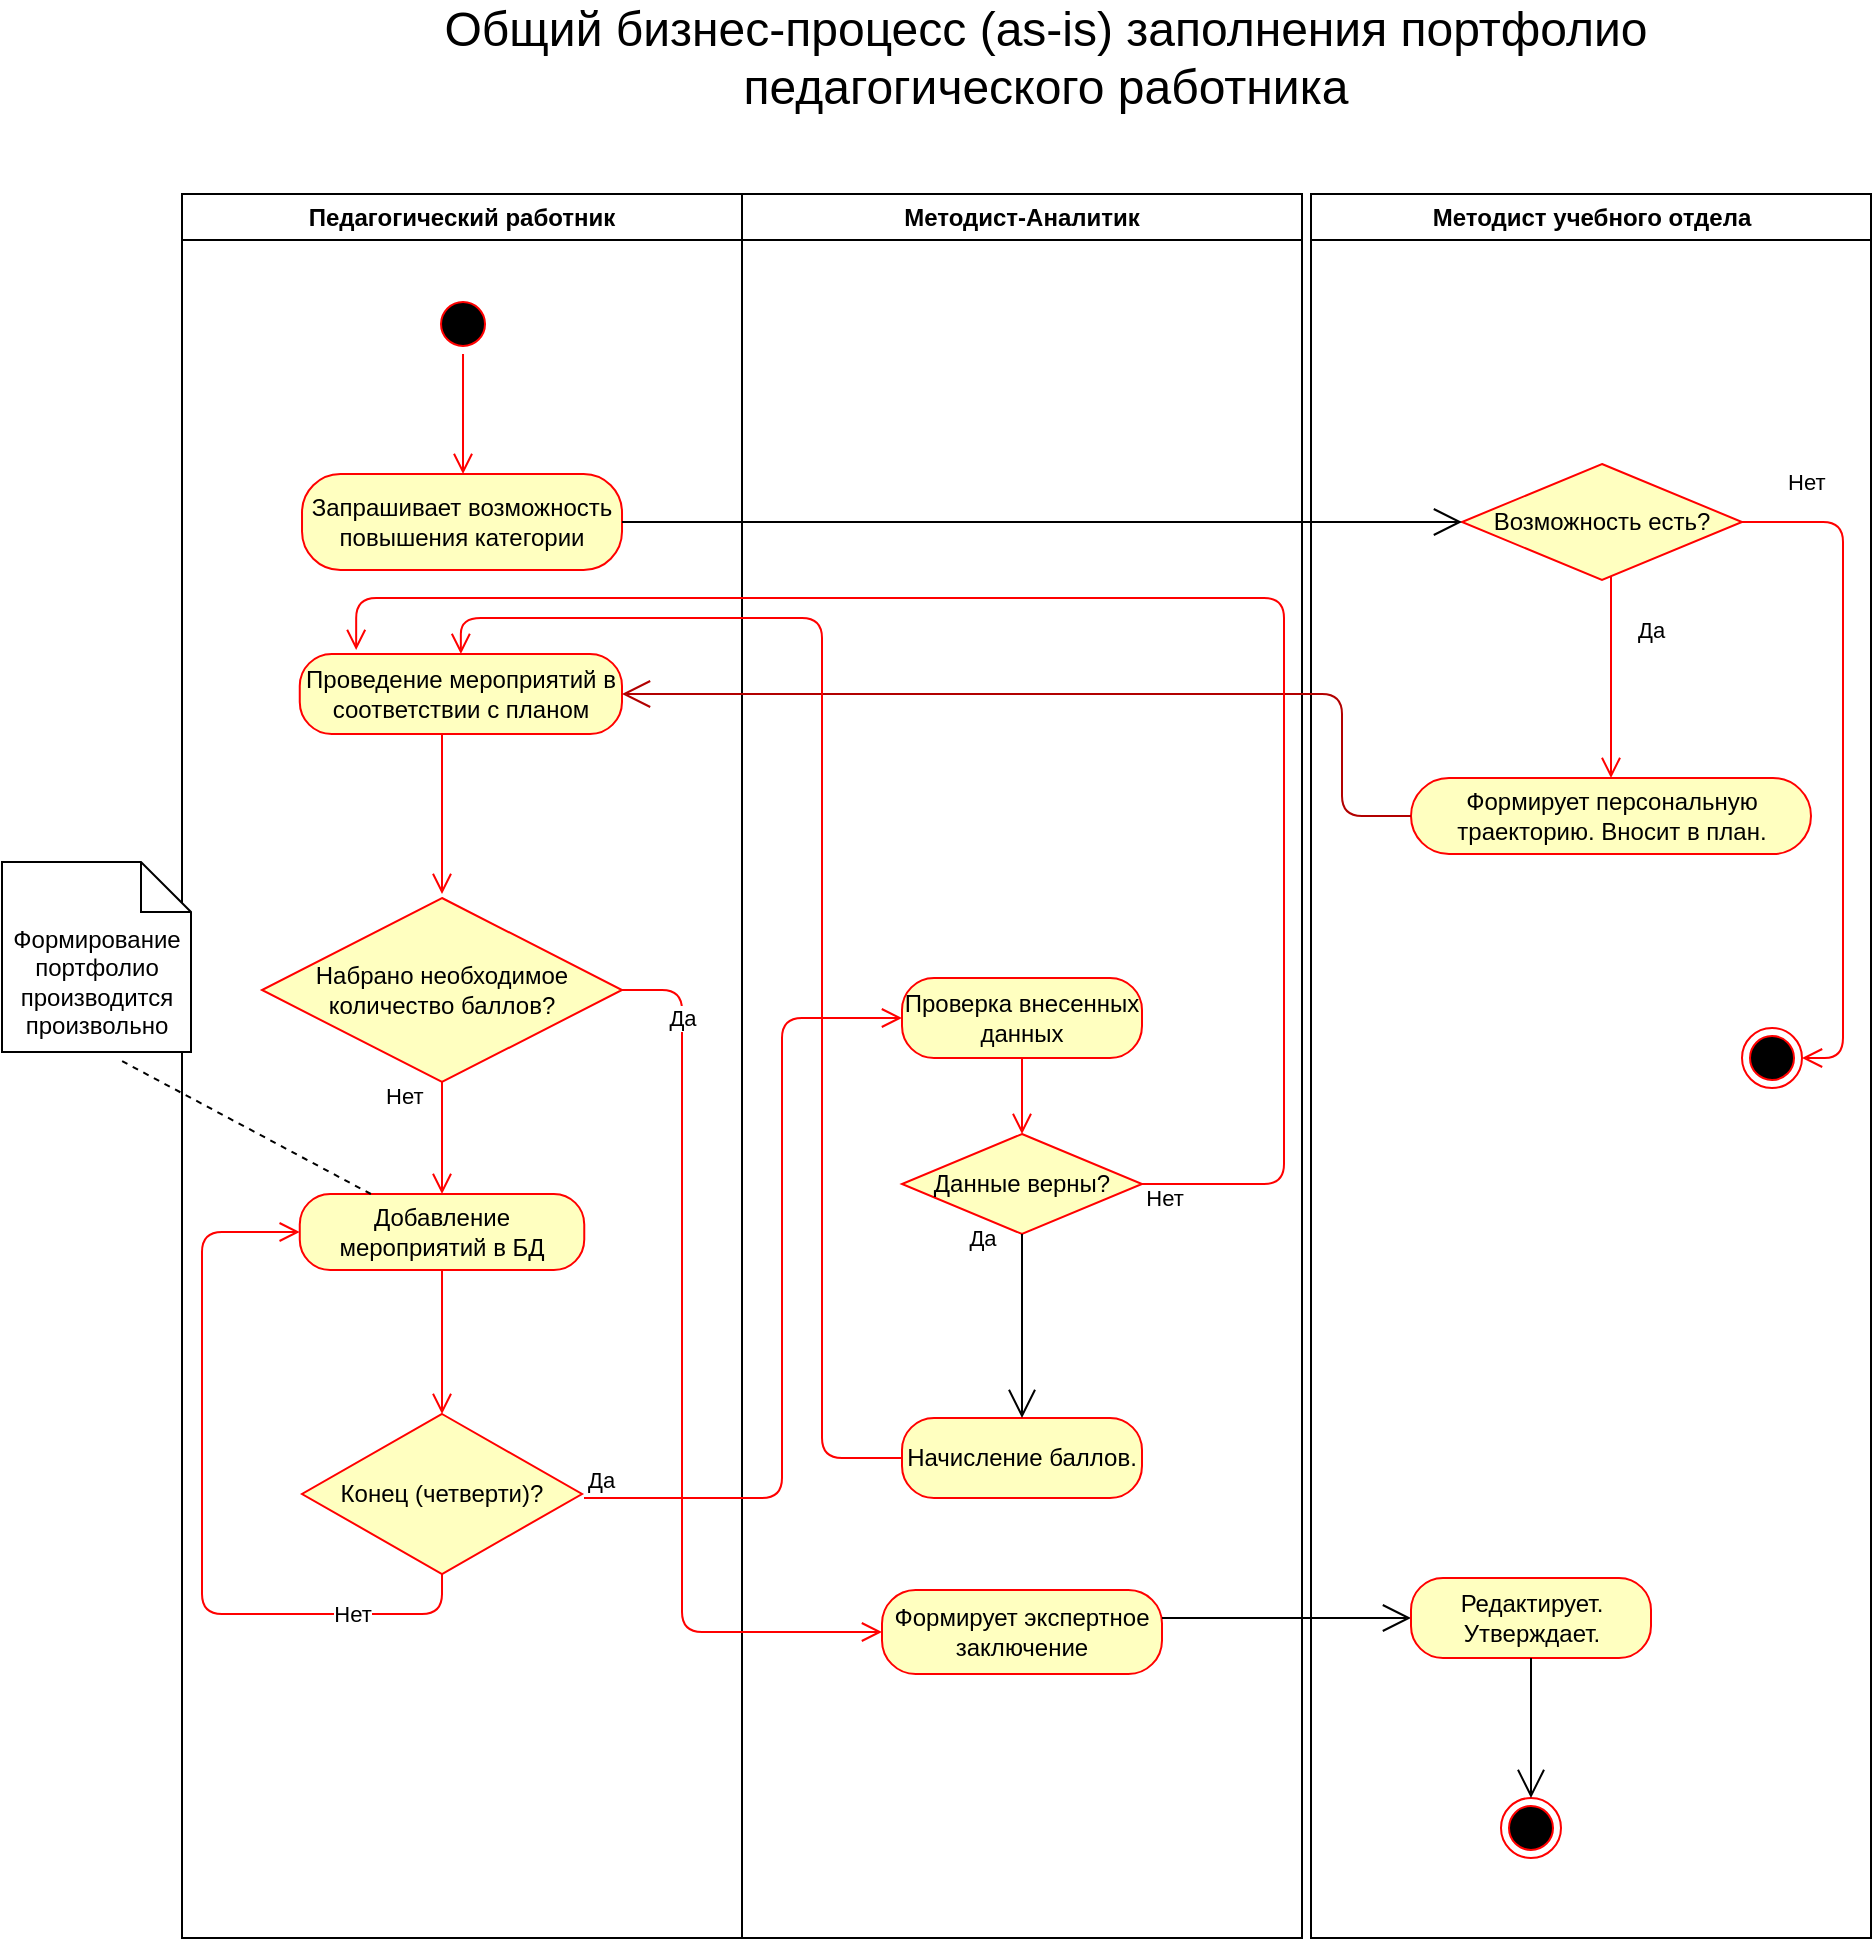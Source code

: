 <mxfile version="14.6.6" type="github">
  <diagram name="Page-1" id="e7e014a7-5840-1c2e-5031-d8a46d1fe8dd">
    <mxGraphModel dx="1422" dy="705" grid="1" gridSize="10" guides="1" tooltips="1" connect="1" arrows="1" fold="1" page="1" pageScale="1" pageWidth="1169" pageHeight="826" background="#ffffff" math="0" shadow="0">
      <root>
        <mxCell id="0" />
        <mxCell id="1" parent="0" />
        <mxCell id="2" value="Педагогический работник" style="swimlane;whiteSpace=wrap" parent="1" vertex="1">
          <mxGeometry x="160" y="128" width="280" height="872" as="geometry" />
        </mxCell>
        <mxCell id="MTfeiU3DSVLbZnVPrrDz-46" value="" style="ellipse;html=1;shape=startState;fillColor=#000000;strokeColor=#ff0000;" parent="2" vertex="1">
          <mxGeometry x="125.51" y="50" width="30" height="30" as="geometry" />
        </mxCell>
        <mxCell id="MTfeiU3DSVLbZnVPrrDz-47" value="" style="edgeStyle=orthogonalEdgeStyle;html=1;verticalAlign=bottom;endArrow=open;endSize=8;strokeColor=#ff0000;" parent="2" source="MTfeiU3DSVLbZnVPrrDz-46" edge="1">
          <mxGeometry relative="1" as="geometry">
            <mxPoint x="140.51" y="140" as="targetPoint" />
          </mxGeometry>
        </mxCell>
        <mxCell id="MTfeiU3DSVLbZnVPrrDz-52" value="Запрашивает возможность повышения категории" style="rounded=1;whiteSpace=wrap;html=1;arcSize=40;fontColor=#000000;fillColor=#ffffc0;strokeColor=#ff0000;" parent="2" vertex="1">
          <mxGeometry x="60.01" y="140" width="160" height="48" as="geometry" />
        </mxCell>
        <mxCell id="MTfeiU3DSVLbZnVPrrDz-104" value="&lt;div&gt;Набрано необходимое количество баллов?&lt;/div&gt;" style="rhombus;whiteSpace=wrap;html=1;fillColor=#ffffc0;strokeColor=#ff0000;" parent="2" vertex="1">
          <mxGeometry x="40" y="352" width="180" height="92" as="geometry" />
        </mxCell>
        <mxCell id="MTfeiU3DSVLbZnVPrrDz-105" value="Нет" style="edgeStyle=orthogonalEdgeStyle;html=1;align=left;verticalAlign=bottom;endArrow=open;endSize=8;strokeColor=#ff0000;entryX=0.5;entryY=0;entryDx=0;entryDy=0;exitX=0.5;exitY=1;exitDx=0;exitDy=0;" parent="2" source="MTfeiU3DSVLbZnVPrrDz-104" target="MTfeiU3DSVLbZnVPrrDz-82" edge="1">
          <mxGeometry x="-0.429" y="-30" relative="1" as="geometry">
            <mxPoint x="20" y="432" as="targetPoint" />
            <mxPoint as="offset" />
            <mxPoint x="30" y="694" as="sourcePoint" />
          </mxGeometry>
        </mxCell>
        <mxCell id="0BzAGdyhmC7lKJji1qwk-4" value="Конец (четверти)?" style="rhombus;whiteSpace=wrap;html=1;fillColor=#ffffc0;strokeColor=#ff0000;" parent="2" vertex="1">
          <mxGeometry x="60.01" y="610" width="140" height="80" as="geometry" />
        </mxCell>
        <mxCell id="MTfeiU3DSVLbZnVPrrDz-82" value="Добавление мероприятий в БД" style="rounded=1;whiteSpace=wrap;html=1;arcSize=40;fontColor=#000000;fillColor=#ffffc0;strokeColor=#ff0000;" parent="2" vertex="1">
          <mxGeometry x="58.88" y="500" width="142.25" height="38" as="geometry" />
        </mxCell>
        <mxCell id="0BzAGdyhmC7lKJji1qwk-13" value="" style="edgeStyle=orthogonalEdgeStyle;html=1;verticalAlign=bottom;endArrow=open;endSize=8;strokeColor=#ff0000;exitX=0.5;exitY=1;exitDx=0;exitDy=0;entryX=0;entryY=0.5;entryDx=0;entryDy=0;" parent="2" source="0BzAGdyhmC7lKJji1qwk-4" target="MTfeiU3DSVLbZnVPrrDz-82" edge="1">
          <mxGeometry relative="1" as="geometry">
            <mxPoint x="690" y="560" as="targetPoint" />
            <mxPoint x="620" y="560" as="sourcePoint" />
            <Array as="points">
              <mxPoint x="130" y="710" />
              <mxPoint x="10" y="710" />
              <mxPoint x="10" y="519" />
            </Array>
          </mxGeometry>
        </mxCell>
        <mxCell id="0BzAGdyhmC7lKJji1qwk-18" value="Нет" style="edgeLabel;html=1;align=center;verticalAlign=middle;resizable=0;points=[];" parent="0BzAGdyhmC7lKJji1qwk-13" vertex="1" connectable="0">
          <mxGeometry x="-0.658" relative="1" as="geometry">
            <mxPoint as="offset" />
          </mxGeometry>
        </mxCell>
        <mxCell id="0BzAGdyhmC7lKJji1qwk-16" value="Проведение мероприятий в соответствии с планом" style="rounded=1;whiteSpace=wrap;html=1;arcSize=40;fontColor=#000000;fillColor=#ffffc0;strokeColor=#ff0000;" parent="2" vertex="1">
          <mxGeometry x="58.88" y="230" width="161.12" height="40" as="geometry" />
        </mxCell>
        <mxCell id="0BzAGdyhmC7lKJji1qwk-17" value="" style="edgeStyle=orthogonalEdgeStyle;html=1;verticalAlign=bottom;endArrow=open;endSize=8;strokeColor=#ff0000;" parent="2" source="0BzAGdyhmC7lKJji1qwk-16" edge="1">
          <mxGeometry relative="1" as="geometry">
            <mxPoint x="130" y="350" as="targetPoint" />
            <Array as="points">
              <mxPoint x="130" y="310" />
              <mxPoint x="130" y="310" />
            </Array>
          </mxGeometry>
        </mxCell>
        <mxCell id="MTfeiU3DSVLbZnVPrrDz-95" value="" style="edgeStyle=orthogonalEdgeStyle;html=1;verticalAlign=bottom;endArrow=open;endSize=8;strokeColor=#ff0000;entryX=0.5;entryY=0;entryDx=0;entryDy=0;exitX=0.5;exitY=1;exitDx=0;exitDy=0;" parent="2" source="MTfeiU3DSVLbZnVPrrDz-82" target="0BzAGdyhmC7lKJji1qwk-4" edge="1">
          <mxGeometry relative="1" as="geometry">
            <mxPoint x="132.23" y="534" as="targetPoint" />
            <mxPoint x="131.13" y="558" as="sourcePoint" />
            <Array as="points" />
          </mxGeometry>
        </mxCell>
        <mxCell id="3" value="Методист-Аналитик" style="swimlane;whiteSpace=wrap" parent="1" vertex="1">
          <mxGeometry x="440" y="128" width="280" height="872" as="geometry" />
        </mxCell>
        <mxCell id="MTfeiU3DSVLbZnVPrrDz-90" value="Начисление баллов." style="rounded=1;whiteSpace=wrap;html=1;arcSize=40;fontColor=#000000;fillColor=#ffffc0;strokeColor=#ff0000;" parent="3" vertex="1">
          <mxGeometry x="80" y="612" width="120" height="40" as="geometry" />
        </mxCell>
        <mxCell id="MTfeiU3DSVLbZnVPrrDz-98" value="Проверка внесенных данных" style="rounded=1;whiteSpace=wrap;html=1;arcSize=40;fontColor=#000000;fillColor=#ffffc0;strokeColor=#ff0000;" parent="3" vertex="1">
          <mxGeometry x="80" y="392" width="120" height="40" as="geometry" />
        </mxCell>
        <mxCell id="MTfeiU3DSVLbZnVPrrDz-101" value="Данные верны?" style="rhombus;whiteSpace=wrap;html=1;fillColor=#ffffc0;strokeColor=#ff0000;" parent="3" vertex="1">
          <mxGeometry x="80" y="470" width="120" height="50" as="geometry" />
        </mxCell>
        <mxCell id="MTfeiU3DSVLbZnVPrrDz-99" value="" style="edgeStyle=orthogonalEdgeStyle;html=1;verticalAlign=bottom;endArrow=open;endSize=8;strokeColor=#ff0000;" parent="3" source="MTfeiU3DSVLbZnVPrrDz-98" target="MTfeiU3DSVLbZnVPrrDz-101" edge="1">
          <mxGeometry relative="1" as="geometry">
            <mxPoint x="140" y="472" as="targetPoint" />
          </mxGeometry>
        </mxCell>
        <mxCell id="MTfeiU3DSVLbZnVPrrDz-102" value="" style="endArrow=open;endFill=1;endSize=12;html=1;entryX=0.5;entryY=0;entryDx=0;entryDy=0;exitX=0.5;exitY=1;exitDx=0;exitDy=0;" parent="3" source="MTfeiU3DSVLbZnVPrrDz-101" target="MTfeiU3DSVLbZnVPrrDz-90" edge="1">
          <mxGeometry width="160" relative="1" as="geometry">
            <mxPoint x="10" y="382" as="sourcePoint" />
            <mxPoint x="170" y="382" as="targetPoint" />
          </mxGeometry>
        </mxCell>
        <mxCell id="MTfeiU3DSVLbZnVPrrDz-103" value="&lt;div&gt;Да&lt;/div&gt;" style="edgeLabel;html=1;align=center;verticalAlign=middle;resizable=0;points=[];" parent="MTfeiU3DSVLbZnVPrrDz-102" vertex="1" connectable="0">
          <mxGeometry x="-0.323" relative="1" as="geometry">
            <mxPoint x="-20" y="-29" as="offset" />
          </mxGeometry>
        </mxCell>
        <mxCell id="MTfeiU3DSVLbZnVPrrDz-116" value="Формирует экспертное заключение" style="rounded=1;whiteSpace=wrap;html=1;arcSize=40;fontColor=#000000;fillColor=#ffffc0;strokeColor=#ff0000;" parent="3" vertex="1">
          <mxGeometry x="70" y="698" width="140" height="42" as="geometry" />
        </mxCell>
        <mxCell id="MTfeiU3DSVLbZnVPrrDz-118" value="" style="endArrow=open;endFill=1;endSize=12;html=1;" parent="3" target="MTfeiU3DSVLbZnVPrrDz-119" edge="1">
          <mxGeometry width="160" relative="1" as="geometry">
            <mxPoint x="210" y="712" as="sourcePoint" />
            <mxPoint x="370" y="712" as="targetPoint" />
          </mxGeometry>
        </mxCell>
        <mxCell id="4" value="Методист учебного отдела" style="swimlane;whiteSpace=wrap" parent="1" vertex="1">
          <mxGeometry x="724.5" y="128" width="280" height="872" as="geometry" />
        </mxCell>
        <mxCell id="MTfeiU3DSVLbZnVPrrDz-76" value="Формирует персональную траекторию. Вносит в план." style="rounded=1;whiteSpace=wrap;html=1;arcSize=50;fontColor=#000000;fillColor=#ffffc0;strokeColor=#ff0000;" parent="4" vertex="1">
          <mxGeometry x="50" y="292" width="200" height="38" as="geometry" />
        </mxCell>
        <mxCell id="MTfeiU3DSVLbZnVPrrDz-78" value="Возможность есть?" style="rhombus;whiteSpace=wrap;html=1;fillColor=#ffffc0;strokeColor=#ff0000;" parent="4" vertex="1">
          <mxGeometry x="75.5" y="135" width="140" height="58" as="geometry" />
        </mxCell>
        <mxCell id="MTfeiU3DSVLbZnVPrrDz-79" value="Нет" style="edgeStyle=orthogonalEdgeStyle;html=1;align=left;verticalAlign=bottom;endArrow=open;endSize=8;strokeColor=#ff0000;entryX=0.5;entryY=0;entryDx=0;entryDy=0;" parent="4" source="MTfeiU3DSVLbZnVPrrDz-78" target="MTfeiU3DSVLbZnVPrrDz-76" edge="1">
          <mxGeometry x="-1" y="94" relative="1" as="geometry">
            <mxPoint x="135.5" y="352" as="targetPoint" />
            <Array as="points">
              <mxPoint x="150" y="292" />
              <mxPoint x="150" y="292" />
            </Array>
            <mxPoint x="-8" y="-38" as="offset" />
          </mxGeometry>
        </mxCell>
        <mxCell id="MTfeiU3DSVLbZnVPrrDz-81" value="" style="ellipse;html=1;shape=endState;fillColor=#000000;strokeColor=#ff0000;" parent="4" vertex="1">
          <mxGeometry x="215.5" y="417" width="30" height="30" as="geometry" />
        </mxCell>
        <mxCell id="MTfeiU3DSVLbZnVPrrDz-80" value="Да" style="edgeStyle=orthogonalEdgeStyle;html=1;align=left;verticalAlign=top;endArrow=open;endSize=8;strokeColor=#ff0000;exitX=1;exitY=0.5;exitDx=0;exitDy=0;" parent="4" source="MTfeiU3DSVLbZnVPrrDz-78" target="MTfeiU3DSVLbZnVPrrDz-81" edge="1">
          <mxGeometry x="-1" y="-68" relative="1" as="geometry">
            <mxPoint x="265.5" y="432" as="targetPoint" />
            <Array as="points">
              <mxPoint x="266" y="164" />
              <mxPoint x="266" y="432" />
            </Array>
            <mxPoint x="-54" y="-27" as="offset" />
          </mxGeometry>
        </mxCell>
        <mxCell id="MTfeiU3DSVLbZnVPrrDz-114" value="" style="ellipse;html=1;shape=endState;fillColor=#000000;strokeColor=#ff0000;" parent="4" vertex="1">
          <mxGeometry x="95" y="802" width="30" height="30" as="geometry" />
        </mxCell>
        <mxCell id="MTfeiU3DSVLbZnVPrrDz-119" value="Редактирует. Утверждает." style="rounded=1;whiteSpace=wrap;html=1;arcSize=40;fontColor=#000000;fillColor=#ffffc0;strokeColor=#ff0000;" parent="4" vertex="1">
          <mxGeometry x="50" y="692" width="120" height="40" as="geometry" />
        </mxCell>
        <mxCell id="MTfeiU3DSVLbZnVPrrDz-120" value="" style="endArrow=open;endFill=1;endSize=12;html=1;exitX=0.5;exitY=1;exitDx=0;exitDy=0;entryX=0.5;entryY=0;entryDx=0;entryDy=0;" parent="4" source="MTfeiU3DSVLbZnVPrrDz-119" target="MTfeiU3DSVLbZnVPrrDz-114" edge="1">
          <mxGeometry width="160" relative="1" as="geometry">
            <mxPoint x="115.5" y="762" as="sourcePoint" />
            <mxPoint x="275.5" y="762" as="targetPoint" />
          </mxGeometry>
        </mxCell>
        <mxCell id="MTfeiU3DSVLbZnVPrrDz-42" value="&lt;font style=&quot;font-size: 24px&quot;&gt;Общий бизнес-процесс (as-is) заполнения портфолио педагогического работника&lt;/font&gt;" style="text;html=1;strokeColor=none;fillColor=none;align=center;verticalAlign=middle;whiteSpace=wrap;rounded=0;" parent="1" vertex="1">
          <mxGeometry x="202" y="50" width="780" height="20" as="geometry" />
        </mxCell>
        <mxCell id="MTfeiU3DSVLbZnVPrrDz-84" value="" style="endArrow=open;endFill=1;endSize=12;html=1;exitX=0;exitY=0.5;exitDx=0;exitDy=0;fillColor=#e51400;strokeColor=#B20000;entryX=1;entryY=0.5;entryDx=0;entryDy=0;" parent="1" source="MTfeiU3DSVLbZnVPrrDz-76" target="0BzAGdyhmC7lKJji1qwk-16" edge="1">
          <mxGeometry width="160" relative="1" as="geometry">
            <mxPoint x="500" y="510" as="sourcePoint" />
            <mxPoint x="291" y="500" as="targetPoint" />
            <Array as="points">
              <mxPoint x="740" y="439" />
              <mxPoint x="740" y="378" />
            </Array>
          </mxGeometry>
        </mxCell>
        <mxCell id="MTfeiU3DSVLbZnVPrrDz-115" value="" style="endArrow=open;endFill=1;endSize=12;html=1;entryX=0;entryY=0.5;entryDx=0;entryDy=0;" parent="1" source="MTfeiU3DSVLbZnVPrrDz-52" target="MTfeiU3DSVLbZnVPrrDz-78" edge="1">
          <mxGeometry width="160" relative="1" as="geometry">
            <mxPoint x="450" y="300" as="sourcePoint" />
            <mxPoint x="610" y="300" as="targetPoint" />
          </mxGeometry>
        </mxCell>
        <mxCell id="0BzAGdyhmC7lKJji1qwk-5" value="Да" style="edgeStyle=orthogonalEdgeStyle;html=1;align=left;verticalAlign=bottom;endArrow=open;endSize=8;strokeColor=#ff0000;entryX=0;entryY=0.5;entryDx=0;entryDy=0;" parent="1" target="MTfeiU3DSVLbZnVPrrDz-98" edge="1">
          <mxGeometry x="-1" relative="1" as="geometry">
            <mxPoint x="430" y="630" as="targetPoint" />
            <mxPoint x="361" y="780" as="sourcePoint" />
            <Array as="points">
              <mxPoint x="361" y="780" />
              <mxPoint x="460" y="780" />
              <mxPoint x="460" y="540" />
            </Array>
          </mxGeometry>
        </mxCell>
        <mxCell id="MTfeiU3DSVLbZnVPrrDz-86" value="Формирование портфолио производится произвольно" style="shape=note2;boundedLbl=1;whiteSpace=wrap;html=1;size=25;verticalAlign=top;align=center;" parent="1" vertex="1">
          <mxGeometry x="70" y="462" width="94.5" height="95" as="geometry" />
        </mxCell>
        <mxCell id="MTfeiU3DSVLbZnVPrrDz-87" value="" style="endArrow=none;dashed=1;html=1;exitX=0.25;exitY=0;exitDx=0;exitDy=0;entryX=0.624;entryY=1.042;entryDx=0;entryDy=0;entryPerimeter=0;" parent="1" source="MTfeiU3DSVLbZnVPrrDz-82" target="MTfeiU3DSVLbZnVPrrDz-86" edge="1">
          <mxGeometry width="50" height="50" relative="1" as="geometry">
            <mxPoint x="167.75" y="606" as="sourcePoint" />
            <mxPoint x="217.75" y="556" as="targetPoint" />
          </mxGeometry>
        </mxCell>
        <mxCell id="MTfeiU3DSVLbZnVPrrDz-113" value="" style="edgeStyle=orthogonalEdgeStyle;html=1;verticalAlign=bottom;endArrow=open;endSize=8;strokeColor=#ff0000;exitX=1;exitY=0.5;exitDx=0;exitDy=0;entryX=0;entryY=0.5;entryDx=0;entryDy=0;" parent="1" source="MTfeiU3DSVLbZnVPrrDz-104" target="MTfeiU3DSVLbZnVPrrDz-116" edge="1">
          <mxGeometry relative="1" as="geometry">
            <mxPoint x="190" y="665" as="targetPoint" />
            <Array as="points">
              <mxPoint x="410" y="526" />
              <mxPoint x="410" y="847" />
            </Array>
            <mxPoint x="190" y="925" as="sourcePoint" />
          </mxGeometry>
        </mxCell>
        <mxCell id="0BzAGdyhmC7lKJji1qwk-11" value="Да" style="edgeLabel;html=1;align=center;verticalAlign=middle;resizable=0;points=[];" parent="MTfeiU3DSVLbZnVPrrDz-113" vertex="1" connectable="0">
          <mxGeometry x="-0.804" relative="1" as="geometry">
            <mxPoint as="offset" />
          </mxGeometry>
        </mxCell>
        <mxCell id="0BzAGdyhmC7lKJji1qwk-15" value="" style="edgeStyle=orthogonalEdgeStyle;html=1;verticalAlign=bottom;endArrow=open;endSize=8;strokeColor=#ff0000;exitX=0;exitY=0.5;exitDx=0;exitDy=0;entryX=0.5;entryY=0;entryDx=0;entryDy=0;" parent="1" source="MTfeiU3DSVLbZnVPrrDz-90" target="0BzAGdyhmC7lKJji1qwk-16" edge="1">
          <mxGeometry relative="1" as="geometry">
            <mxPoint x="890" y="710" as="targetPoint" />
            <mxPoint x="790" y="710" as="sourcePoint" />
            <Array as="points">
              <mxPoint x="480" y="760" />
              <mxPoint x="480" y="340" />
              <mxPoint x="299" y="340" />
            </Array>
          </mxGeometry>
        </mxCell>
        <mxCell id="0BzAGdyhmC7lKJji1qwk-20" value="" style="edgeStyle=orthogonalEdgeStyle;html=1;verticalAlign=bottom;endArrow=open;endSize=8;strokeColor=#ff0000;exitX=1;exitY=0.5;exitDx=0;exitDy=0;entryX=0.175;entryY=-0.05;entryDx=0;entryDy=0;entryPerimeter=0;" parent="1" source="MTfeiU3DSVLbZnVPrrDz-101" target="0BzAGdyhmC7lKJji1qwk-16" edge="1">
          <mxGeometry relative="1" as="geometry">
            <mxPoint x="710" y="623" as="targetPoint" />
            <Array as="points">
              <mxPoint x="711" y="623" />
              <mxPoint x="711" y="330" />
              <mxPoint x="247" y="330" />
            </Array>
          </mxGeometry>
        </mxCell>
        <mxCell id="0BzAGdyhmC7lKJji1qwk-21" value="Нет" style="edgeLabel;html=1;align=center;verticalAlign=middle;resizable=0;points=[];" parent="0BzAGdyhmC7lKJji1qwk-20" vertex="1" connectable="0">
          <mxGeometry x="-0.871" relative="1" as="geometry">
            <mxPoint x="-44" y="7" as="offset" />
          </mxGeometry>
        </mxCell>
      </root>
    </mxGraphModel>
  </diagram>
</mxfile>
